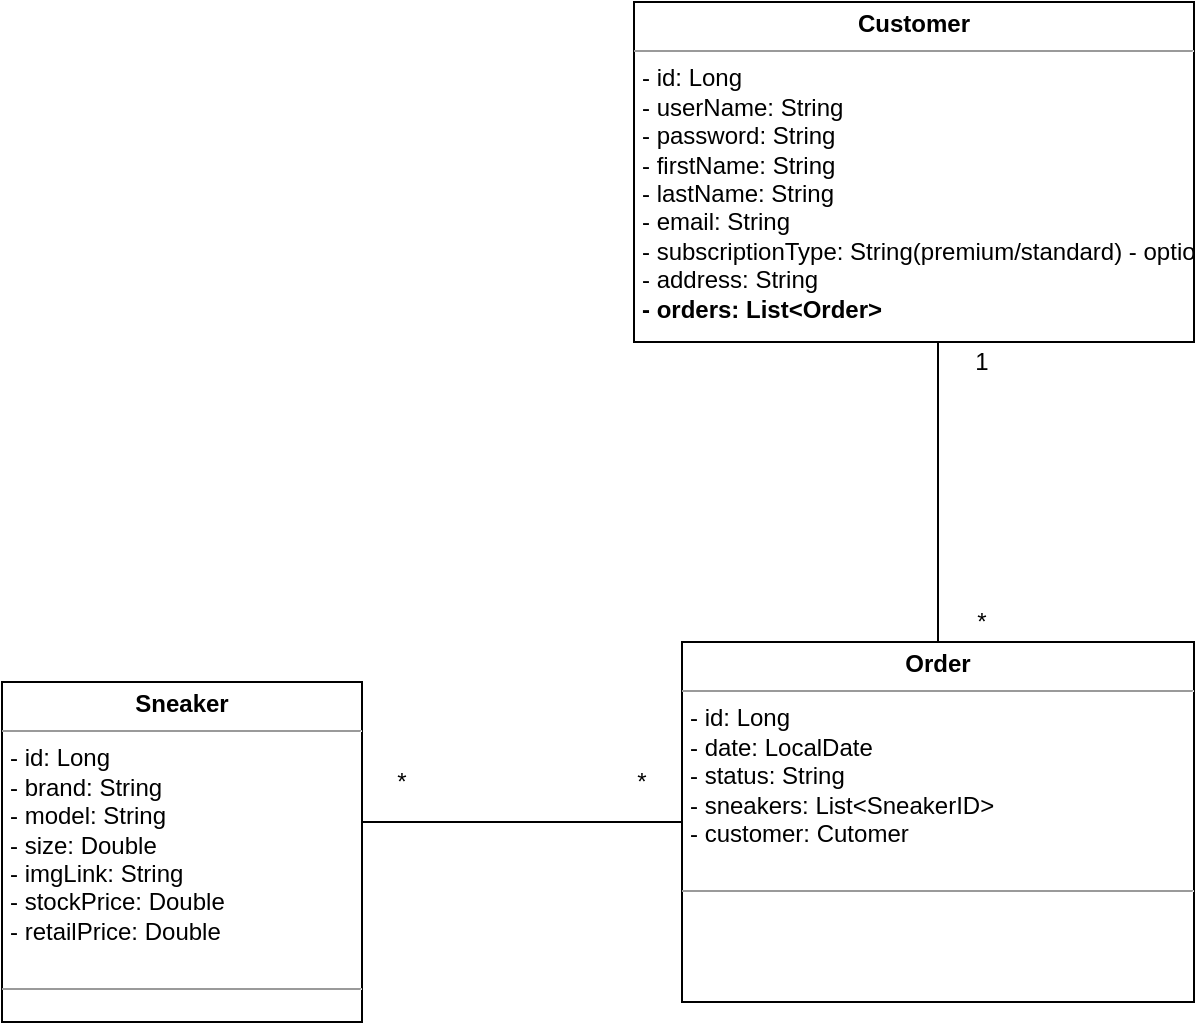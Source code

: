<mxfile version="12.9.6" type="device"><diagram id="z8GX8uQ2OdohXFbGigO3" name="Page-1"><mxGraphModel dx="898" dy="1903" grid="1" gridSize="10" guides="1" tooltips="1" connect="1" arrows="1" fold="1" page="1" pageScale="1" pageWidth="827" pageHeight="1169" math="0" shadow="0"><root><mxCell id="0"/><mxCell id="1" parent="0"/><mxCell id="AAYyoE0JiNnJw5mYX4hB-1" value="&lt;p style=&quot;margin: 0px ; margin-top: 4px ; text-align: center&quot;&gt;&lt;b&gt;Sneaker&lt;/b&gt;&lt;/p&gt;&lt;hr size=&quot;1&quot;&gt;&lt;p style=&quot;margin: 0px ; margin-left: 4px&quot;&gt;- id: Long&lt;/p&gt;&lt;p style=&quot;margin: 0px ; margin-left: 4px&quot;&gt;- brand: String&lt;/p&gt;&lt;p style=&quot;margin: 0px ; margin-left: 4px&quot;&gt;- model: String&lt;/p&gt;&lt;p style=&quot;margin: 0px ; margin-left: 4px&quot;&gt;- size: Double&lt;/p&gt;&lt;p style=&quot;margin: 0px ; margin-left: 4px&quot;&gt;- imgLink: String&lt;/p&gt;&lt;p style=&quot;margin: 0px ; margin-left: 4px&quot;&gt;- stockPrice: Double&lt;/p&gt;&lt;p style=&quot;margin: 0px ; margin-left: 4px&quot;&gt;- retailPrice: Double&lt;/p&gt;&lt;p style=&quot;margin: 0px ; margin-left: 4px&quot;&gt;&lt;br&gt;&lt;/p&gt;&lt;hr size=&quot;1&quot;&gt;&lt;p style=&quot;margin: 0px ; margin-left: 4px&quot;&gt;&lt;br&gt;&lt;/p&gt;" style="verticalAlign=top;align=left;overflow=fill;fontSize=12;fontFamily=Helvetica;html=1;" vertex="1" parent="1"><mxGeometry x="310" y="80" width="180" height="170" as="geometry"/></mxCell><mxCell id="AAYyoE0JiNnJw5mYX4hB-2" value="&lt;p style=&quot;margin: 0px ; margin-top: 4px ; text-align: center&quot;&gt;&lt;b&gt;Order&lt;/b&gt;&lt;/p&gt;&lt;hr size=&quot;1&quot;&gt;&lt;p style=&quot;margin: 0px ; margin-left: 4px&quot;&gt;- id: Long&lt;/p&gt;&lt;p style=&quot;margin: 0px ; margin-left: 4px&quot;&gt;- date: LocalDate&lt;/p&gt;&lt;p style=&quot;margin: 0px ; margin-left: 4px&quot;&gt;- status: String&lt;/p&gt;&lt;p style=&quot;margin: 0px ; margin-left: 4px&quot;&gt;- sneakers: List&amp;lt;SneakerID&amp;gt;&lt;/p&gt;&lt;p style=&quot;margin: 0px ; margin-left: 4px&quot;&gt;- customer: Cutomer&lt;/p&gt;&lt;p style=&quot;margin: 0px ; margin-left: 4px&quot;&gt;&lt;br&gt;&lt;/p&gt;&lt;hr size=&quot;1&quot;&gt;&lt;p style=&quot;margin: 0px ; margin-left: 4px&quot;&gt;&lt;br&gt;&lt;/p&gt;" style="verticalAlign=top;align=left;overflow=fill;fontSize=12;fontFamily=Helvetica;html=1;" vertex="1" parent="1"><mxGeometry x="650" y="60" width="256" height="180" as="geometry"/></mxCell><mxCell id="AAYyoE0JiNnJw5mYX4hB-42" value="" style="endArrow=none;html=1;exitX=0.5;exitY=0;exitDx=0;exitDy=0;" edge="1" parent="1" source="AAYyoE0JiNnJw5mYX4hB-2"><mxGeometry width="50" height="50" relative="1" as="geometry"><mxPoint x="770" y="20" as="sourcePoint"/><mxPoint x="778" y="-90" as="targetPoint"/></mxGeometry></mxCell><mxCell id="AAYyoE0JiNnJw5mYX4hB-43" value="&lt;p style=&quot;margin: 0px ; margin-top: 4px ; text-align: center&quot;&gt;&lt;b&gt;Customer&lt;/b&gt;&lt;/p&gt;&lt;hr size=&quot;1&quot;&gt;&lt;p style=&quot;margin: 0px ; margin-left: 4px&quot;&gt;- id: Long&lt;/p&gt;&lt;p style=&quot;margin: 0px ; margin-left: 4px&quot;&gt;- userName: String&lt;/p&gt;&lt;p style=&quot;margin: 0px ; margin-left: 4px&quot;&gt;- password: String&lt;/p&gt;&lt;p style=&quot;margin: 0px ; margin-left: 4px&quot;&gt;- firstName: String&lt;/p&gt;&lt;p style=&quot;margin: 0px ; margin-left: 4px&quot;&gt;- lastName: String&lt;/p&gt;&lt;p style=&quot;margin: 0px ; margin-left: 4px&quot;&gt;- email: String&lt;/p&gt;&lt;p style=&quot;margin: 0px ; margin-left: 4px&quot;&gt;- subscriptionType: String(premium/standard) - optional&lt;/p&gt;&lt;p style=&quot;margin: 0px ; margin-left: 4px&quot;&gt;- address: String&lt;/p&gt;&lt;p style=&quot;margin: 0px ; margin-left: 4px&quot;&gt;&lt;b&gt;- orders: List&amp;lt;Order&amp;gt;&lt;/b&gt;&lt;/p&gt;&lt;p style=&quot;margin: 0px ; margin-left: 4px&quot;&gt;&lt;br&gt;&lt;/p&gt;&lt;p style=&quot;margin: 0px ; margin-left: 4px&quot;&gt;&lt;br&gt;&lt;/p&gt;&lt;hr size=&quot;1&quot;&gt;&lt;p style=&quot;margin: 0px ; margin-left: 4px&quot;&gt;&lt;br&gt;&lt;/p&gt;" style="verticalAlign=top;align=left;overflow=fill;fontSize=12;fontFamily=Helvetica;html=1;" vertex="1" parent="1"><mxGeometry x="626" y="-260" width="280" height="170" as="geometry"/></mxCell><mxCell id="AAYyoE0JiNnJw5mYX4hB-44" value="*" style="text;html=1;strokeColor=none;fillColor=none;align=center;verticalAlign=middle;whiteSpace=wrap;rounded=0;" vertex="1" parent="1"><mxGeometry x="780" y="40" width="40" height="20" as="geometry"/></mxCell><mxCell id="AAYyoE0JiNnJw5mYX4hB-45" value="1" style="text;html=1;strokeColor=none;fillColor=none;align=center;verticalAlign=middle;whiteSpace=wrap;rounded=0;" vertex="1" parent="1"><mxGeometry x="780" y="-90" width="40" height="20" as="geometry"/></mxCell><mxCell id="AAYyoE0JiNnJw5mYX4hB-47" value="" style="endArrow=none;html=1;entryX=0;entryY=0.5;entryDx=0;entryDy=0;exitX=1;exitY=0.412;exitDx=0;exitDy=0;exitPerimeter=0;" edge="1" parent="1" source="AAYyoE0JiNnJw5mYX4hB-1" target="AAYyoE0JiNnJw5mYX4hB-2"><mxGeometry width="50" height="50" relative="1" as="geometry"><mxPoint x="540" y="160" as="sourcePoint"/><mxPoint x="590" y="110" as="targetPoint"/></mxGeometry></mxCell><mxCell id="AAYyoE0JiNnJw5mYX4hB-48" value="*" style="text;html=1;strokeColor=none;fillColor=none;align=center;verticalAlign=middle;whiteSpace=wrap;rounded=0;" vertex="1" parent="1"><mxGeometry x="610" y="120" width="40" height="20" as="geometry"/></mxCell><mxCell id="AAYyoE0JiNnJw5mYX4hB-49" value="*" style="text;html=1;strokeColor=none;fillColor=none;align=center;verticalAlign=middle;whiteSpace=wrap;rounded=0;" vertex="1" parent="1"><mxGeometry x="490" y="120" width="40" height="20" as="geometry"/></mxCell></root></mxGraphModel></diagram></mxfile>